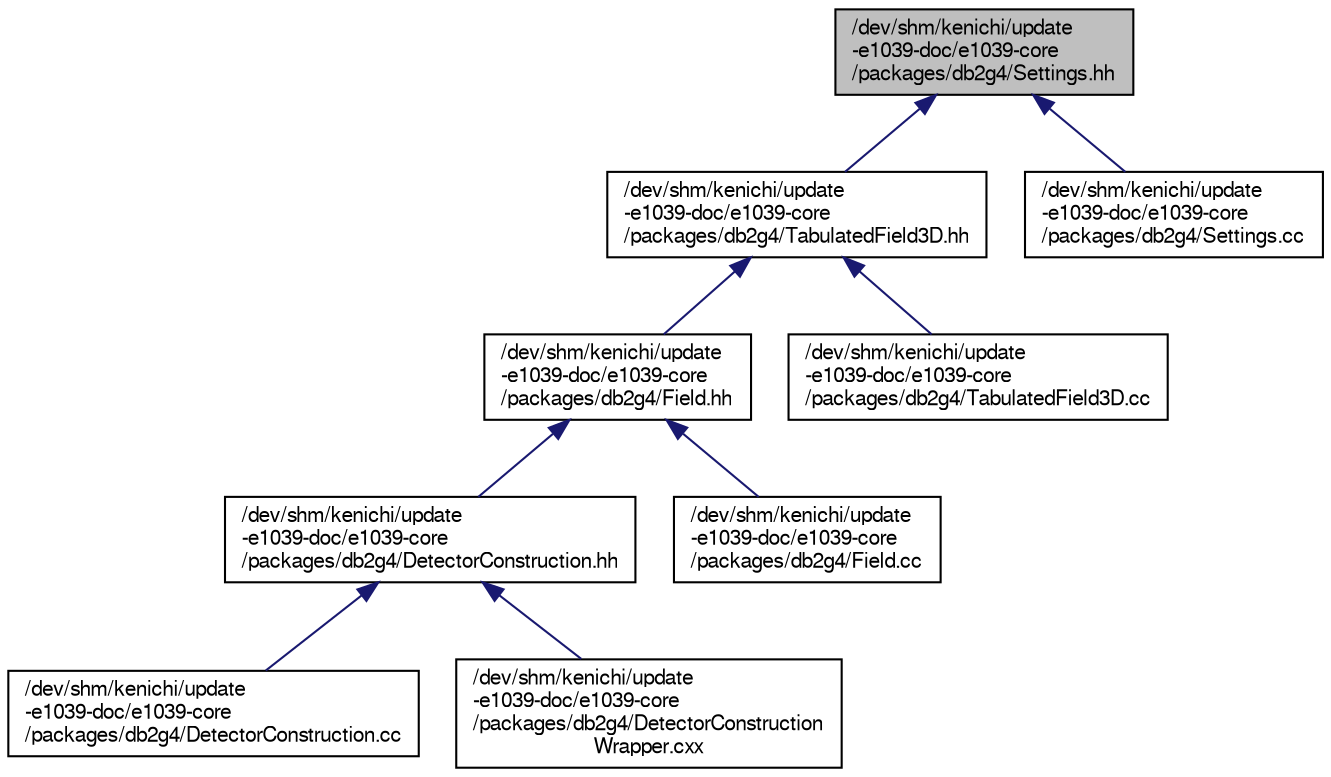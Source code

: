 digraph "/dev/shm/kenichi/update-e1039-doc/e1039-core/packages/db2g4/Settings.hh"
{
  bgcolor="transparent";
  edge [fontname="FreeSans",fontsize="10",labelfontname="FreeSans",labelfontsize="10"];
  node [fontname="FreeSans",fontsize="10",shape=record];
  Node1 [label="/dev/shm/kenichi/update\l-e1039-doc/e1039-core\l/packages/db2g4/Settings.hh",height=0.2,width=0.4,color="black", fillcolor="grey75", style="filled" fontcolor="black"];
  Node1 -> Node2 [dir="back",color="midnightblue",fontsize="10",style="solid",fontname="FreeSans"];
  Node2 [label="/dev/shm/kenichi/update\l-e1039-doc/e1039-core\l/packages/db2g4/TabulatedField3D.hh",height=0.2,width=0.4,color="black",URL="$d8/d10/TabulatedField3D_8hh.html"];
  Node2 -> Node3 [dir="back",color="midnightblue",fontsize="10",style="solid",fontname="FreeSans"];
  Node3 [label="/dev/shm/kenichi/update\l-e1039-doc/e1039-core\l/packages/db2g4/Field.hh",height=0.2,width=0.4,color="black",URL="$d2/dd0/Field_8hh.html"];
  Node3 -> Node4 [dir="back",color="midnightblue",fontsize="10",style="solid",fontname="FreeSans"];
  Node4 [label="/dev/shm/kenichi/update\l-e1039-doc/e1039-core\l/packages/db2g4/DetectorConstruction.hh",height=0.2,width=0.4,color="black",URL="$d5/da8/DetectorConstruction_8hh.html"];
  Node4 -> Node5 [dir="back",color="midnightblue",fontsize="10",style="solid",fontname="FreeSans"];
  Node5 [label="/dev/shm/kenichi/update\l-e1039-doc/e1039-core\l/packages/db2g4/DetectorConstruction.cc",height=0.2,width=0.4,color="black",URL="$d8/d14/DetectorConstruction_8cc.html"];
  Node4 -> Node6 [dir="back",color="midnightblue",fontsize="10",style="solid",fontname="FreeSans"];
  Node6 [label="/dev/shm/kenichi/update\l-e1039-doc/e1039-core\l/packages/db2g4/DetectorConstruction\lWrapper.cxx",height=0.2,width=0.4,color="black",URL="$d1/d32/DetectorConstructionWrapper_8cxx.html"];
  Node3 -> Node7 [dir="back",color="midnightblue",fontsize="10",style="solid",fontname="FreeSans"];
  Node7 [label="/dev/shm/kenichi/update\l-e1039-doc/e1039-core\l/packages/db2g4/Field.cc",height=0.2,width=0.4,color="black",URL="$db/d84/Field_8cc.html"];
  Node2 -> Node8 [dir="back",color="midnightblue",fontsize="10",style="solid",fontname="FreeSans"];
  Node8 [label="/dev/shm/kenichi/update\l-e1039-doc/e1039-core\l/packages/db2g4/TabulatedField3D.cc",height=0.2,width=0.4,color="black",URL="$df/df0/TabulatedField3D_8cc.html"];
  Node1 -> Node9 [dir="back",color="midnightblue",fontsize="10",style="solid",fontname="FreeSans"];
  Node9 [label="/dev/shm/kenichi/update\l-e1039-doc/e1039-core\l/packages/db2g4/Settings.cc",height=0.2,width=0.4,color="black",URL="$d0/df9/Settings_8cc.html"];
}
